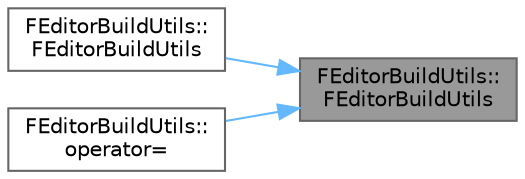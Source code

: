 digraph "FEditorBuildUtils::FEditorBuildUtils"
{
 // INTERACTIVE_SVG=YES
 // LATEX_PDF_SIZE
  bgcolor="transparent";
  edge [fontname=Helvetica,fontsize=10,labelfontname=Helvetica,labelfontsize=10];
  node [fontname=Helvetica,fontsize=10,shape=box,height=0.2,width=0.4];
  rankdir="RL";
  Node1 [id="Node000001",label="FEditorBuildUtils::\lFEditorBuildUtils",height=0.2,width=0.4,color="gray40", fillcolor="grey60", style="filled", fontcolor="black",tooltip="Intentionally hide constructors, etc."];
  Node1 -> Node2 [id="edge1_Node000001_Node000002",dir="back",color="steelblue1",style="solid",tooltip=" "];
  Node2 [id="Node000002",label="FEditorBuildUtils::\lFEditorBuildUtils",height=0.2,width=0.4,color="grey40", fillcolor="white", style="filled",URL="$dd/dac/classFEditorBuildUtils.html#a5a4a5404bbb6b6972a22e0689ebc4f2f",tooltip=" "];
  Node1 -> Node3 [id="edge2_Node000001_Node000003",dir="back",color="steelblue1",style="solid",tooltip=" "];
  Node3 [id="Node000003",label="FEditorBuildUtils::\loperator=",height=0.2,width=0.4,color="grey40", fillcolor="white", style="filled",URL="$dd/dac/classFEditorBuildUtils.html#a377aff2e047ea5b4d209093032f39bed",tooltip=" "];
}
